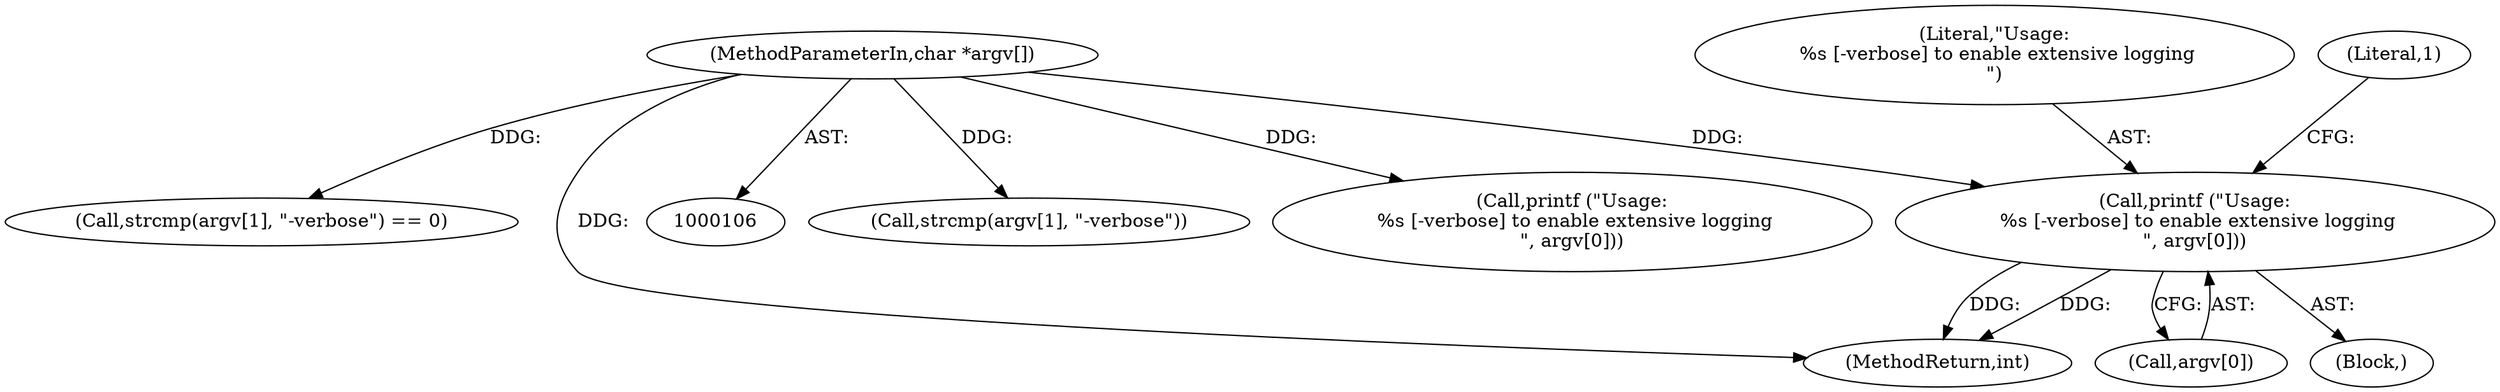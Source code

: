 digraph "0_bzrtp_bbb1e6e2f467ee4bd7b9a8c800e4f07343d7d99b_1@pointer" {
"1000157" [label="(Call,printf (\"Usage:\n %s [-verbose] to enable extensive logging\n\", argv[0]))"];
"1000108" [label="(MethodParameterIn,char *argv[])"];
"1000158" [label="(Literal,\"Usage:\n %s [-verbose] to enable extensive logging\n\")"];
"1000108" [label="(MethodParameterIn,char *argv[])"];
"1000136" [label="(Call,strcmp(argv[1], \"-verbose\"))"];
"1000157" [label="(Call,printf (\"Usage:\n %s [-verbose] to enable extensive logging\n\", argv[0]))"];
"1000163" [label="(Literal,1)"];
"1000148" [label="(Call,printf (\"Usage:\n %s [-verbose] to enable extensive logging\n\", argv[0]))"];
"1000135" [label="(Call,strcmp(argv[1], \"-verbose\") == 0)"];
"1000156" [label="(Block,)"];
"1000247" [label="(MethodReturn,int)"];
"1000159" [label="(Call,argv[0])"];
"1000157" -> "1000156"  [label="AST: "];
"1000157" -> "1000159"  [label="CFG: "];
"1000158" -> "1000157"  [label="AST: "];
"1000159" -> "1000157"  [label="AST: "];
"1000163" -> "1000157"  [label="CFG: "];
"1000157" -> "1000247"  [label="DDG: "];
"1000157" -> "1000247"  [label="DDG: "];
"1000108" -> "1000157"  [label="DDG: "];
"1000108" -> "1000106"  [label="AST: "];
"1000108" -> "1000247"  [label="DDG: "];
"1000108" -> "1000135"  [label="DDG: "];
"1000108" -> "1000136"  [label="DDG: "];
"1000108" -> "1000148"  [label="DDG: "];
}
